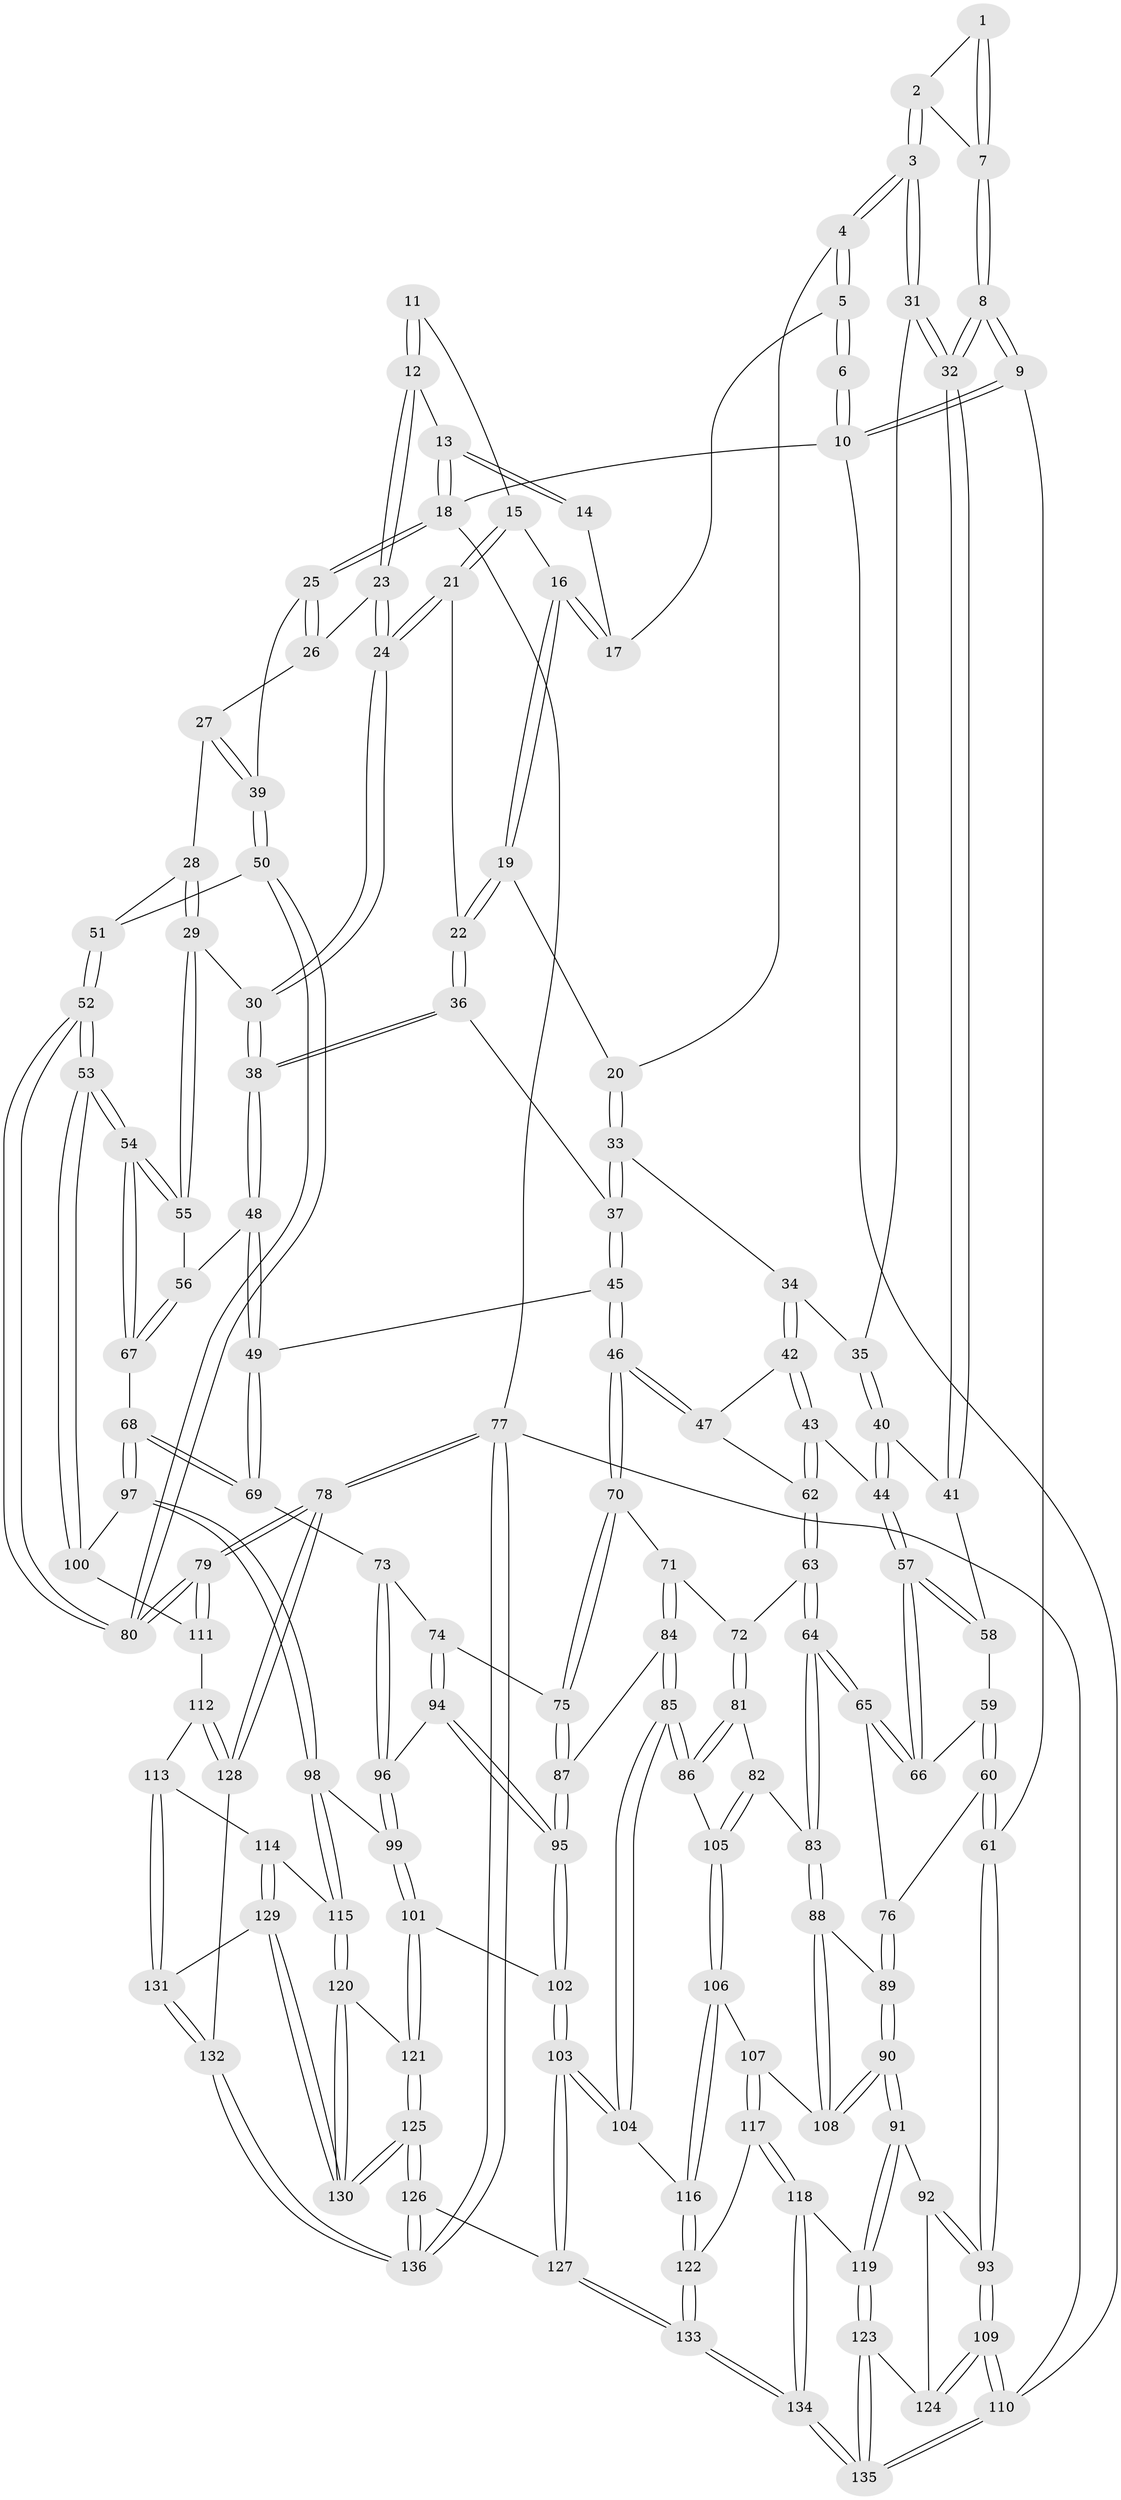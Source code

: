 // coarse degree distribution, {3: 0.08974358974358974, 4: 0.4358974358974359, 6: 0.15384615384615385, 5: 0.32051282051282054}
// Generated by graph-tools (version 1.1) at 2025/42/03/06/25 10:42:35]
// undirected, 136 vertices, 337 edges
graph export_dot {
graph [start="1"]
  node [color=gray90,style=filled];
  1 [pos="+0.12099109401748706+0"];
  2 [pos="+0.16729175236256927+0.12951816877649708"];
  3 [pos="+0.2956234073993835+0.18630080586755057"];
  4 [pos="+0.3624948374720368+0.10028377202351345"];
  5 [pos="+0.3897079654428001+0"];
  6 [pos="+0.11086923945896494+0"];
  7 [pos="+0.08038861216150969+0.17571320878900923"];
  8 [pos="+0+0.3019466149831135"];
  9 [pos="+0+0.32660264689119684"];
  10 [pos="+0+0"];
  11 [pos="+0.7180711186693938+0.04907146347128644"];
  12 [pos="+0.8152880155080197+0.09634591452054476"];
  13 [pos="+1+0"];
  14 [pos="+0.6069332995683177+0"];
  15 [pos="+0.6336178325230551+0.12663213421140548"];
  16 [pos="+0.5975541645907757+0.11335577357842397"];
  17 [pos="+0.468125169177775+0"];
  18 [pos="+1+0"];
  19 [pos="+0.5454665103341962+0.17003007105637535"];
  20 [pos="+0.47294735550716277+0.1878961675159133"];
  21 [pos="+0.6907519962441984+0.20455593325630303"];
  22 [pos="+0.6021863832305494+0.2604870047145196"];
  23 [pos="+0.8168821777373514+0.11839525479792724"];
  24 [pos="+0.7642387917438612+0.2245411243054875"];
  25 [pos="+1+0"];
  26 [pos="+0.9382422246004555+0.16329327223364476"];
  27 [pos="+0.9301973171042824+0.26074397974296026"];
  28 [pos="+0.8741914513032814+0.3038375930623498"];
  29 [pos="+0.8130158035737479+0.32253157373067337"];
  30 [pos="+0.8016655330381282+0.3193689507973497"];
  31 [pos="+0.2935459666479594+0.19554280621004996"];
  32 [pos="+0.026779978801716592+0.3108224813383392"];
  33 [pos="+0.48530894342771436+0.2839438136063217"];
  34 [pos="+0.45213108995281803+0.3022454218034819"];
  35 [pos="+0.30562195232657513+0.24628337471846445"];
  36 [pos="+0.599753995266703+0.265102811024291"];
  37 [pos="+0.5496622334262297+0.31475960808211506"];
  38 [pos="+0.7336405040161409+0.37963442219727933"];
  39 [pos="+1+0.29147056229589396"];
  40 [pos="+0.290659353684595+0.3586695335820331"];
  41 [pos="+0.06320871207278962+0.3284207199112185"];
  42 [pos="+0.4253341087479424+0.35805141529749795"];
  43 [pos="+0.340373642536139+0.4093318435387344"];
  44 [pos="+0.30758228508857666+0.3999145378102842"];
  45 [pos="+0.5824451297842813+0.4345151673191304"];
  46 [pos="+0.5764785626565638+0.44118914149472077"];
  47 [pos="+0.5139550104024575+0.4302887208038963"];
  48 [pos="+0.7039952428172997+0.41690888220357314"];
  49 [pos="+0.7034796109817959+0.41733852342157607"];
  50 [pos="+1+0.40688350384300803"];
  51 [pos="+0.9044240984056783+0.32070966179131233"];
  52 [pos="+1+0.5865906756717699"];
  53 [pos="+1+0.5860298544781304"];
  54 [pos="+1+0.564316619899612"];
  55 [pos="+0.8717107056475532+0.4147908377295315"];
  56 [pos="+0.8199910982335112+0.4968165902094752"];
  57 [pos="+0.26693400892868757+0.4497405393993752"];
  58 [pos="+0.0931843311466431+0.3596935723742141"];
  59 [pos="+0.1828085544285704+0.47771185274756595"];
  60 [pos="+0+0.536710304648247"];
  61 [pos="+0+0.5050503893850053"];
  62 [pos="+0.38760990391928246+0.4610472913707445"];
  63 [pos="+0.41069758809598716+0.5618844318109762"];
  64 [pos="+0.31606137567728776+0.6118643805160588"];
  65 [pos="+0.23841591018500172+0.5445346358411891"];
  66 [pos="+0.2365212936874335+0.49995458965095263"];
  67 [pos="+0.8377658829255332+0.5862510865208328"];
  68 [pos="+0.7571115641954826+0.6261094971968554"];
  69 [pos="+0.7482531392943973+0.6220742173013727"];
  70 [pos="+0.5486916865977635+0.5614084148884113"];
  71 [pos="+0.5327663618642478+0.5714364443961228"];
  72 [pos="+0.46468401391363273+0.5774616103636266"];
  73 [pos="+0.7010397381960489+0.6263336395301133"];
  74 [pos="+0.683376524610136+0.6253424142567009"];
  75 [pos="+0.6570456309035808+0.6214841090362498"];
  76 [pos="+0.12844862727947104+0.6119056162409833"];
  77 [pos="+1+1"];
  78 [pos="+1+0.8121199205515445"];
  79 [pos="+1+0.7431731182805038"];
  80 [pos="+1+0.5872148087384843"];
  81 [pos="+0.4430845273121114+0.6620704759461165"];
  82 [pos="+0.31220327567895+0.6860879015796616"];
  83 [pos="+0.310752391680447+0.6849583394147057"];
  84 [pos="+0.5280863950090882+0.70628944540604"];
  85 [pos="+0.46574956925621375+0.7634834252223648"];
  86 [pos="+0.45302048499845154+0.7516969895477241"];
  87 [pos="+0.5900730795430523+0.7250602594524922"];
  88 [pos="+0.29663775673151593+0.6935816037777046"];
  89 [pos="+0.1362740820511775+0.6396901199565718"];
  90 [pos="+0.13333717302100143+0.777744002273116"];
  91 [pos="+0.12215282754581609+0.7881836801220222"];
  92 [pos="+0.11131970289019587+0.7896045790737272"];
  93 [pos="+0+0.6884872260019481"];
  94 [pos="+0.6340902419743923+0.7429601782446738"];
  95 [pos="+0.6112095543437366+0.7601981070830919"];
  96 [pos="+0.6655090979790459+0.7312971779123174"];
  97 [pos="+0.7710974341290934+0.6791912532151649"];
  98 [pos="+0.742281119448472+0.78681237879555"];
  99 [pos="+0.7303208370551556+0.7915690219168491"];
  100 [pos="+0.8806938275089847+0.7411782768180433"];
  101 [pos="+0.6488152508579357+0.8411452611135634"];
  102 [pos="+0.6199713869295964+0.8347274811790345"];
  103 [pos="+0.5121604858113402+0.8768375872215352"];
  104 [pos="+0.4750322202746548+0.8476810284761142"];
  105 [pos="+0.3345985831250964+0.7083828291057459"];
  106 [pos="+0.3456782412439827+0.8297733540318969"];
  107 [pos="+0.24464545923038494+0.7916493293290363"];
  108 [pos="+0.22623324776985815+0.766694288408876"];
  109 [pos="+0+1"];
  110 [pos="+0+1"];
  111 [pos="+0.8722311366896456+0.8105417458714305"];
  112 [pos="+0.8531240602734599+0.8523272032217377"];
  113 [pos="+0.8437444397783529+0.8554318979138879"];
  114 [pos="+0.8372757780466776+0.8550733295676382"];
  115 [pos="+0.8233695158659369+0.853197831165841"];
  116 [pos="+0.3701349123392287+0.8688724963136996"];
  117 [pos="+0.2639985565131251+0.8859626618897767"];
  118 [pos="+0.21298147477465382+0.9242119192425564"];
  119 [pos="+0.1480054425164586+0.8493879861668925"];
  120 [pos="+0.7666396358490886+0.9058334772267296"];
  121 [pos="+0.6824920750558621+0.9037688043129752"];
  122 [pos="+0.3536921265625582+0.886823133370477"];
  123 [pos="+0.0974598156252627+0.95290184992706"];
  124 [pos="+0.05465534759931473+0.877431086087499"];
  125 [pos="+0.6599537910526174+1"];
  126 [pos="+0.6497299344410822+1"];
  127 [pos="+0.5383974288850146+1"];
  128 [pos="+0.9500642939462435+0.8986618054347841"];
  129 [pos="+0.7940518678012766+0.9742261277464409"];
  130 [pos="+0.7712548770624441+0.987794707961944"];
  131 [pos="+0.8473409728624076+0.9547071417815188"];
  132 [pos="+0.9076316590890693+1"];
  133 [pos="+0.3181671884005845+1"];
  134 [pos="+0.17550439565682988+1"];
  135 [pos="+0.11502518400737823+1"];
  136 [pos="+0.9407346013735365+1"];
  1 -- 2;
  1 -- 7;
  1 -- 7;
  2 -- 3;
  2 -- 3;
  2 -- 7;
  3 -- 4;
  3 -- 4;
  3 -- 31;
  3 -- 31;
  4 -- 5;
  4 -- 5;
  4 -- 20;
  5 -- 6;
  5 -- 6;
  5 -- 17;
  6 -- 10;
  6 -- 10;
  7 -- 8;
  7 -- 8;
  8 -- 9;
  8 -- 9;
  8 -- 32;
  8 -- 32;
  9 -- 10;
  9 -- 10;
  9 -- 61;
  10 -- 18;
  10 -- 110;
  11 -- 12;
  11 -- 12;
  11 -- 15;
  12 -- 13;
  12 -- 23;
  12 -- 23;
  13 -- 14;
  13 -- 14;
  13 -- 18;
  13 -- 18;
  14 -- 17;
  15 -- 16;
  15 -- 21;
  15 -- 21;
  16 -- 17;
  16 -- 17;
  16 -- 19;
  16 -- 19;
  18 -- 25;
  18 -- 25;
  18 -- 77;
  19 -- 20;
  19 -- 22;
  19 -- 22;
  20 -- 33;
  20 -- 33;
  21 -- 22;
  21 -- 24;
  21 -- 24;
  22 -- 36;
  22 -- 36;
  23 -- 24;
  23 -- 24;
  23 -- 26;
  24 -- 30;
  24 -- 30;
  25 -- 26;
  25 -- 26;
  25 -- 39;
  26 -- 27;
  27 -- 28;
  27 -- 39;
  27 -- 39;
  28 -- 29;
  28 -- 29;
  28 -- 51;
  29 -- 30;
  29 -- 55;
  29 -- 55;
  30 -- 38;
  30 -- 38;
  31 -- 32;
  31 -- 32;
  31 -- 35;
  32 -- 41;
  32 -- 41;
  33 -- 34;
  33 -- 37;
  33 -- 37;
  34 -- 35;
  34 -- 42;
  34 -- 42;
  35 -- 40;
  35 -- 40;
  36 -- 37;
  36 -- 38;
  36 -- 38;
  37 -- 45;
  37 -- 45;
  38 -- 48;
  38 -- 48;
  39 -- 50;
  39 -- 50;
  40 -- 41;
  40 -- 44;
  40 -- 44;
  41 -- 58;
  42 -- 43;
  42 -- 43;
  42 -- 47;
  43 -- 44;
  43 -- 62;
  43 -- 62;
  44 -- 57;
  44 -- 57;
  45 -- 46;
  45 -- 46;
  45 -- 49;
  46 -- 47;
  46 -- 47;
  46 -- 70;
  46 -- 70;
  47 -- 62;
  48 -- 49;
  48 -- 49;
  48 -- 56;
  49 -- 69;
  49 -- 69;
  50 -- 51;
  50 -- 80;
  50 -- 80;
  51 -- 52;
  51 -- 52;
  52 -- 53;
  52 -- 53;
  52 -- 80;
  52 -- 80;
  53 -- 54;
  53 -- 54;
  53 -- 100;
  53 -- 100;
  54 -- 55;
  54 -- 55;
  54 -- 67;
  54 -- 67;
  55 -- 56;
  56 -- 67;
  56 -- 67;
  57 -- 58;
  57 -- 58;
  57 -- 66;
  57 -- 66;
  58 -- 59;
  59 -- 60;
  59 -- 60;
  59 -- 66;
  60 -- 61;
  60 -- 61;
  60 -- 76;
  61 -- 93;
  61 -- 93;
  62 -- 63;
  62 -- 63;
  63 -- 64;
  63 -- 64;
  63 -- 72;
  64 -- 65;
  64 -- 65;
  64 -- 83;
  64 -- 83;
  65 -- 66;
  65 -- 66;
  65 -- 76;
  67 -- 68;
  68 -- 69;
  68 -- 69;
  68 -- 97;
  68 -- 97;
  69 -- 73;
  70 -- 71;
  70 -- 75;
  70 -- 75;
  71 -- 72;
  71 -- 84;
  71 -- 84;
  72 -- 81;
  72 -- 81;
  73 -- 74;
  73 -- 96;
  73 -- 96;
  74 -- 75;
  74 -- 94;
  74 -- 94;
  75 -- 87;
  75 -- 87;
  76 -- 89;
  76 -- 89;
  77 -- 78;
  77 -- 78;
  77 -- 136;
  77 -- 136;
  77 -- 110;
  78 -- 79;
  78 -- 79;
  78 -- 128;
  78 -- 128;
  79 -- 80;
  79 -- 80;
  79 -- 111;
  79 -- 111;
  81 -- 82;
  81 -- 86;
  81 -- 86;
  82 -- 83;
  82 -- 105;
  82 -- 105;
  83 -- 88;
  83 -- 88;
  84 -- 85;
  84 -- 85;
  84 -- 87;
  85 -- 86;
  85 -- 86;
  85 -- 104;
  85 -- 104;
  86 -- 105;
  87 -- 95;
  87 -- 95;
  88 -- 89;
  88 -- 108;
  88 -- 108;
  89 -- 90;
  89 -- 90;
  90 -- 91;
  90 -- 91;
  90 -- 108;
  90 -- 108;
  91 -- 92;
  91 -- 119;
  91 -- 119;
  92 -- 93;
  92 -- 93;
  92 -- 124;
  93 -- 109;
  93 -- 109;
  94 -- 95;
  94 -- 95;
  94 -- 96;
  95 -- 102;
  95 -- 102;
  96 -- 99;
  96 -- 99;
  97 -- 98;
  97 -- 98;
  97 -- 100;
  98 -- 99;
  98 -- 115;
  98 -- 115;
  99 -- 101;
  99 -- 101;
  100 -- 111;
  101 -- 102;
  101 -- 121;
  101 -- 121;
  102 -- 103;
  102 -- 103;
  103 -- 104;
  103 -- 104;
  103 -- 127;
  103 -- 127;
  104 -- 116;
  105 -- 106;
  105 -- 106;
  106 -- 107;
  106 -- 116;
  106 -- 116;
  107 -- 108;
  107 -- 117;
  107 -- 117;
  109 -- 110;
  109 -- 110;
  109 -- 124;
  109 -- 124;
  110 -- 135;
  110 -- 135;
  111 -- 112;
  112 -- 113;
  112 -- 128;
  112 -- 128;
  113 -- 114;
  113 -- 131;
  113 -- 131;
  114 -- 115;
  114 -- 129;
  114 -- 129;
  115 -- 120;
  115 -- 120;
  116 -- 122;
  116 -- 122;
  117 -- 118;
  117 -- 118;
  117 -- 122;
  118 -- 119;
  118 -- 134;
  118 -- 134;
  119 -- 123;
  119 -- 123;
  120 -- 121;
  120 -- 130;
  120 -- 130;
  121 -- 125;
  121 -- 125;
  122 -- 133;
  122 -- 133;
  123 -- 124;
  123 -- 135;
  123 -- 135;
  125 -- 126;
  125 -- 126;
  125 -- 130;
  125 -- 130;
  126 -- 127;
  126 -- 136;
  126 -- 136;
  127 -- 133;
  127 -- 133;
  128 -- 132;
  129 -- 130;
  129 -- 130;
  129 -- 131;
  131 -- 132;
  131 -- 132;
  132 -- 136;
  132 -- 136;
  133 -- 134;
  133 -- 134;
  134 -- 135;
  134 -- 135;
}
